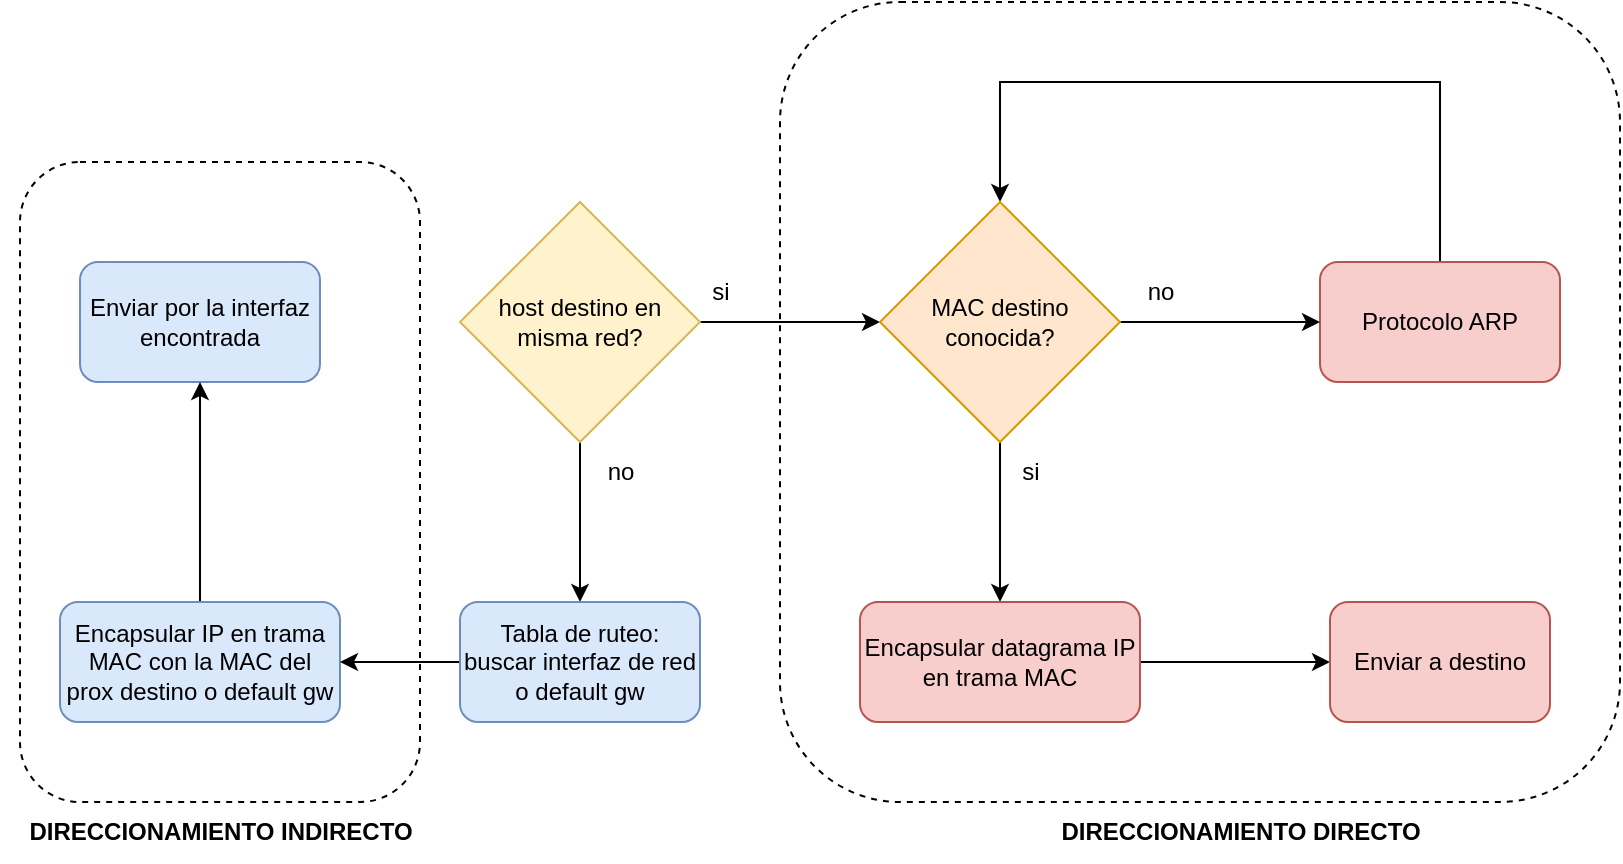 <mxfile version="20.3.6" type="github"><diagram id="xSxTwLZp7v179cK-xRn6" name="Página-1"><mxGraphModel dx="868" dy="527" grid="1" gridSize="10" guides="1" tooltips="1" connect="1" arrows="1" fold="1" page="1" pageScale="1" pageWidth="827" pageHeight="1169" background="none" math="0" shadow="0"><root><mxCell id="0"/><mxCell id="1" parent="0"/><mxCell id="BYz9YQHldX0kyrjTptkY-24" value="" style="rounded=1;whiteSpace=wrap;html=1;fillColor=none;dashed=1;" vertex="1" parent="1"><mxGeometry x="10" y="100" width="200" height="320" as="geometry"/></mxCell><mxCell id="BYz9YQHldX0kyrjTptkY-5" style="edgeStyle=orthogonalEdgeStyle;rounded=0;orthogonalLoop=1;jettySize=auto;html=1;exitX=0.5;exitY=0;exitDx=0;exitDy=0;entryX=0.5;entryY=0;entryDx=0;entryDy=0;" edge="1" parent="1" source="BYz9YQHldX0kyrjTptkY-1" target="BYz9YQHldX0kyrjTptkY-3"><mxGeometry relative="1" as="geometry"><Array as="points"><mxPoint x="720" y="60"/><mxPoint x="500" y="60"/></Array></mxGeometry></mxCell><mxCell id="BYz9YQHldX0kyrjTptkY-1" value="Protocolo ARP" style="rounded=1;whiteSpace=wrap;html=1;fillColor=#f8cecc;strokeColor=#b85450;" vertex="1" parent="1"><mxGeometry x="660" y="150" width="120" height="60" as="geometry"/></mxCell><mxCell id="BYz9YQHldX0kyrjTptkY-7" style="edgeStyle=orthogonalEdgeStyle;rounded=0;orthogonalLoop=1;jettySize=auto;html=1;exitX=1;exitY=0.5;exitDx=0;exitDy=0;entryX=0;entryY=0.5;entryDx=0;entryDy=0;" edge="1" parent="1" source="BYz9YQHldX0kyrjTptkY-2" target="BYz9YQHldX0kyrjTptkY-3"><mxGeometry relative="1" as="geometry"/></mxCell><mxCell id="BYz9YQHldX0kyrjTptkY-19" style="edgeStyle=orthogonalEdgeStyle;rounded=0;orthogonalLoop=1;jettySize=auto;html=1;exitX=0.5;exitY=1;exitDx=0;exitDy=0;entryX=0.5;entryY=0;entryDx=0;entryDy=0;" edge="1" parent="1" source="BYz9YQHldX0kyrjTptkY-2" target="BYz9YQHldX0kyrjTptkY-18"><mxGeometry relative="1" as="geometry"/></mxCell><mxCell id="BYz9YQHldX0kyrjTptkY-2" value="host destino en misma red?" style="rhombus;whiteSpace=wrap;html=1;fillColor=#fff2cc;strokeColor=#d6b656;" vertex="1" parent="1"><mxGeometry x="230" y="120" width="120" height="120" as="geometry"/></mxCell><mxCell id="BYz9YQHldX0kyrjTptkY-4" style="edgeStyle=orthogonalEdgeStyle;rounded=0;orthogonalLoop=1;jettySize=auto;html=1;exitX=1;exitY=0.5;exitDx=0;exitDy=0;entryX=0;entryY=0.5;entryDx=0;entryDy=0;" edge="1" parent="1" source="BYz9YQHldX0kyrjTptkY-3" target="BYz9YQHldX0kyrjTptkY-1"><mxGeometry relative="1" as="geometry"><Array as="points"><mxPoint x="590" y="180"/><mxPoint x="590" y="180"/></Array></mxGeometry></mxCell><mxCell id="BYz9YQHldX0kyrjTptkY-10" style="edgeStyle=orthogonalEdgeStyle;rounded=0;orthogonalLoop=1;jettySize=auto;html=1;exitX=0.5;exitY=1;exitDx=0;exitDy=0;entryX=0.5;entryY=0;entryDx=0;entryDy=0;" edge="1" parent="1" source="BYz9YQHldX0kyrjTptkY-3" target="BYz9YQHldX0kyrjTptkY-9"><mxGeometry relative="1" as="geometry"/></mxCell><mxCell id="BYz9YQHldX0kyrjTptkY-3" value="MAC destino&lt;br&gt;conocida?" style="rhombus;whiteSpace=wrap;html=1;fillColor=#ffe6cc;strokeColor=#d79b00;" vertex="1" parent="1"><mxGeometry x="440" y="120" width="120" height="120" as="geometry"/></mxCell><mxCell id="BYz9YQHldX0kyrjTptkY-6" value="no" style="text;html=1;align=center;verticalAlign=middle;resizable=0;points=[];autosize=1;strokeColor=none;fillColor=none;" vertex="1" parent="1"><mxGeometry x="560" y="150" width="40" height="30" as="geometry"/></mxCell><mxCell id="BYz9YQHldX0kyrjTptkY-8" value="si" style="text;html=1;align=center;verticalAlign=middle;resizable=0;points=[];autosize=1;strokeColor=none;fillColor=none;" vertex="1" parent="1"><mxGeometry x="345" y="150" width="30" height="30" as="geometry"/></mxCell><mxCell id="BYz9YQHldX0kyrjTptkY-13" style="edgeStyle=orthogonalEdgeStyle;rounded=0;orthogonalLoop=1;jettySize=auto;html=1;exitX=1;exitY=0.5;exitDx=0;exitDy=0;entryX=0;entryY=0.5;entryDx=0;entryDy=0;" edge="1" parent="1" source="BYz9YQHldX0kyrjTptkY-9" target="BYz9YQHldX0kyrjTptkY-12"><mxGeometry relative="1" as="geometry"/></mxCell><mxCell id="BYz9YQHldX0kyrjTptkY-9" value="Encapsular datagrama IP en trama MAC" style="rounded=1;whiteSpace=wrap;html=1;fillColor=#f8cecc;strokeColor=#b85450;" vertex="1" parent="1"><mxGeometry x="430" y="320" width="140" height="60" as="geometry"/></mxCell><mxCell id="BYz9YQHldX0kyrjTptkY-11" value="si" style="text;html=1;align=center;verticalAlign=middle;resizable=0;points=[];autosize=1;strokeColor=none;fillColor=none;" vertex="1" parent="1"><mxGeometry x="500" y="240" width="30" height="30" as="geometry"/></mxCell><mxCell id="BYz9YQHldX0kyrjTptkY-12" value="Enviar a destino" style="rounded=1;whiteSpace=wrap;html=1;fillColor=#f8cecc;strokeColor=#b85450;" vertex="1" parent="1"><mxGeometry x="665" y="320" width="110" height="60" as="geometry"/></mxCell><mxCell id="BYz9YQHldX0kyrjTptkY-14" value="Enviar por la interfaz encontrada" style="rounded=1;whiteSpace=wrap;html=1;fillColor=#dae8fc;strokeColor=#6c8ebf;" vertex="1" parent="1"><mxGeometry x="40" y="150" width="120" height="60" as="geometry"/></mxCell><mxCell id="BYz9YQHldX0kyrjTptkY-16" value="no" style="text;html=1;align=center;verticalAlign=middle;resizable=0;points=[];autosize=1;strokeColor=none;fillColor=none;" vertex="1" parent="1"><mxGeometry x="290" y="240" width="40" height="30" as="geometry"/></mxCell><mxCell id="BYz9YQHldX0kyrjTptkY-21" style="edgeStyle=orthogonalEdgeStyle;rounded=0;orthogonalLoop=1;jettySize=auto;html=1;exitX=0.5;exitY=0;exitDx=0;exitDy=0;entryX=0.5;entryY=1;entryDx=0;entryDy=0;" edge="1" parent="1" source="BYz9YQHldX0kyrjTptkY-17" target="BYz9YQHldX0kyrjTptkY-14"><mxGeometry relative="1" as="geometry"/></mxCell><mxCell id="BYz9YQHldX0kyrjTptkY-17" value="Encapsular IP en trama MAC con la MAC del prox destino o default gw" style="rounded=1;whiteSpace=wrap;html=1;fillColor=#dae8fc;strokeColor=#6c8ebf;" vertex="1" parent="1"><mxGeometry x="30" y="320" width="140" height="60" as="geometry"/></mxCell><mxCell id="BYz9YQHldX0kyrjTptkY-20" style="edgeStyle=orthogonalEdgeStyle;rounded=0;orthogonalLoop=1;jettySize=auto;html=1;exitX=0;exitY=0.5;exitDx=0;exitDy=0;entryX=1;entryY=0.5;entryDx=0;entryDy=0;" edge="1" parent="1" source="BYz9YQHldX0kyrjTptkY-18" target="BYz9YQHldX0kyrjTptkY-17"><mxGeometry relative="1" as="geometry"/></mxCell><mxCell id="BYz9YQHldX0kyrjTptkY-18" value="Tabla de ruteo: buscar interfaz de red o default gw" style="rounded=1;whiteSpace=wrap;html=1;fillColor=#dae8fc;strokeColor=#6c8ebf;" vertex="1" parent="1"><mxGeometry x="230" y="320" width="120" height="60" as="geometry"/></mxCell><mxCell id="BYz9YQHldX0kyrjTptkY-22" value="" style="rounded=1;whiteSpace=wrap;html=1;fillColor=none;dashed=1;" vertex="1" parent="1"><mxGeometry x="390" y="20" width="420" height="400" as="geometry"/></mxCell><mxCell id="BYz9YQHldX0kyrjTptkY-23" value="DIRECCIONAMIENTO DIRECTO" style="text;html=1;align=center;verticalAlign=middle;resizable=0;points=[];autosize=1;strokeColor=none;fillColor=none;fontStyle=1" vertex="1" parent="1"><mxGeometry x="520" y="420" width="200" height="30" as="geometry"/></mxCell><mxCell id="BYz9YQHldX0kyrjTptkY-26" value="DIRECCIONAMIENTO INDIRECTO" style="text;html=1;align=center;verticalAlign=middle;resizable=0;points=[];autosize=1;strokeColor=none;fillColor=none;fontStyle=1" vertex="1" parent="1"><mxGeometry y="420" width="220" height="30" as="geometry"/></mxCell></root></mxGraphModel></diagram></mxfile>